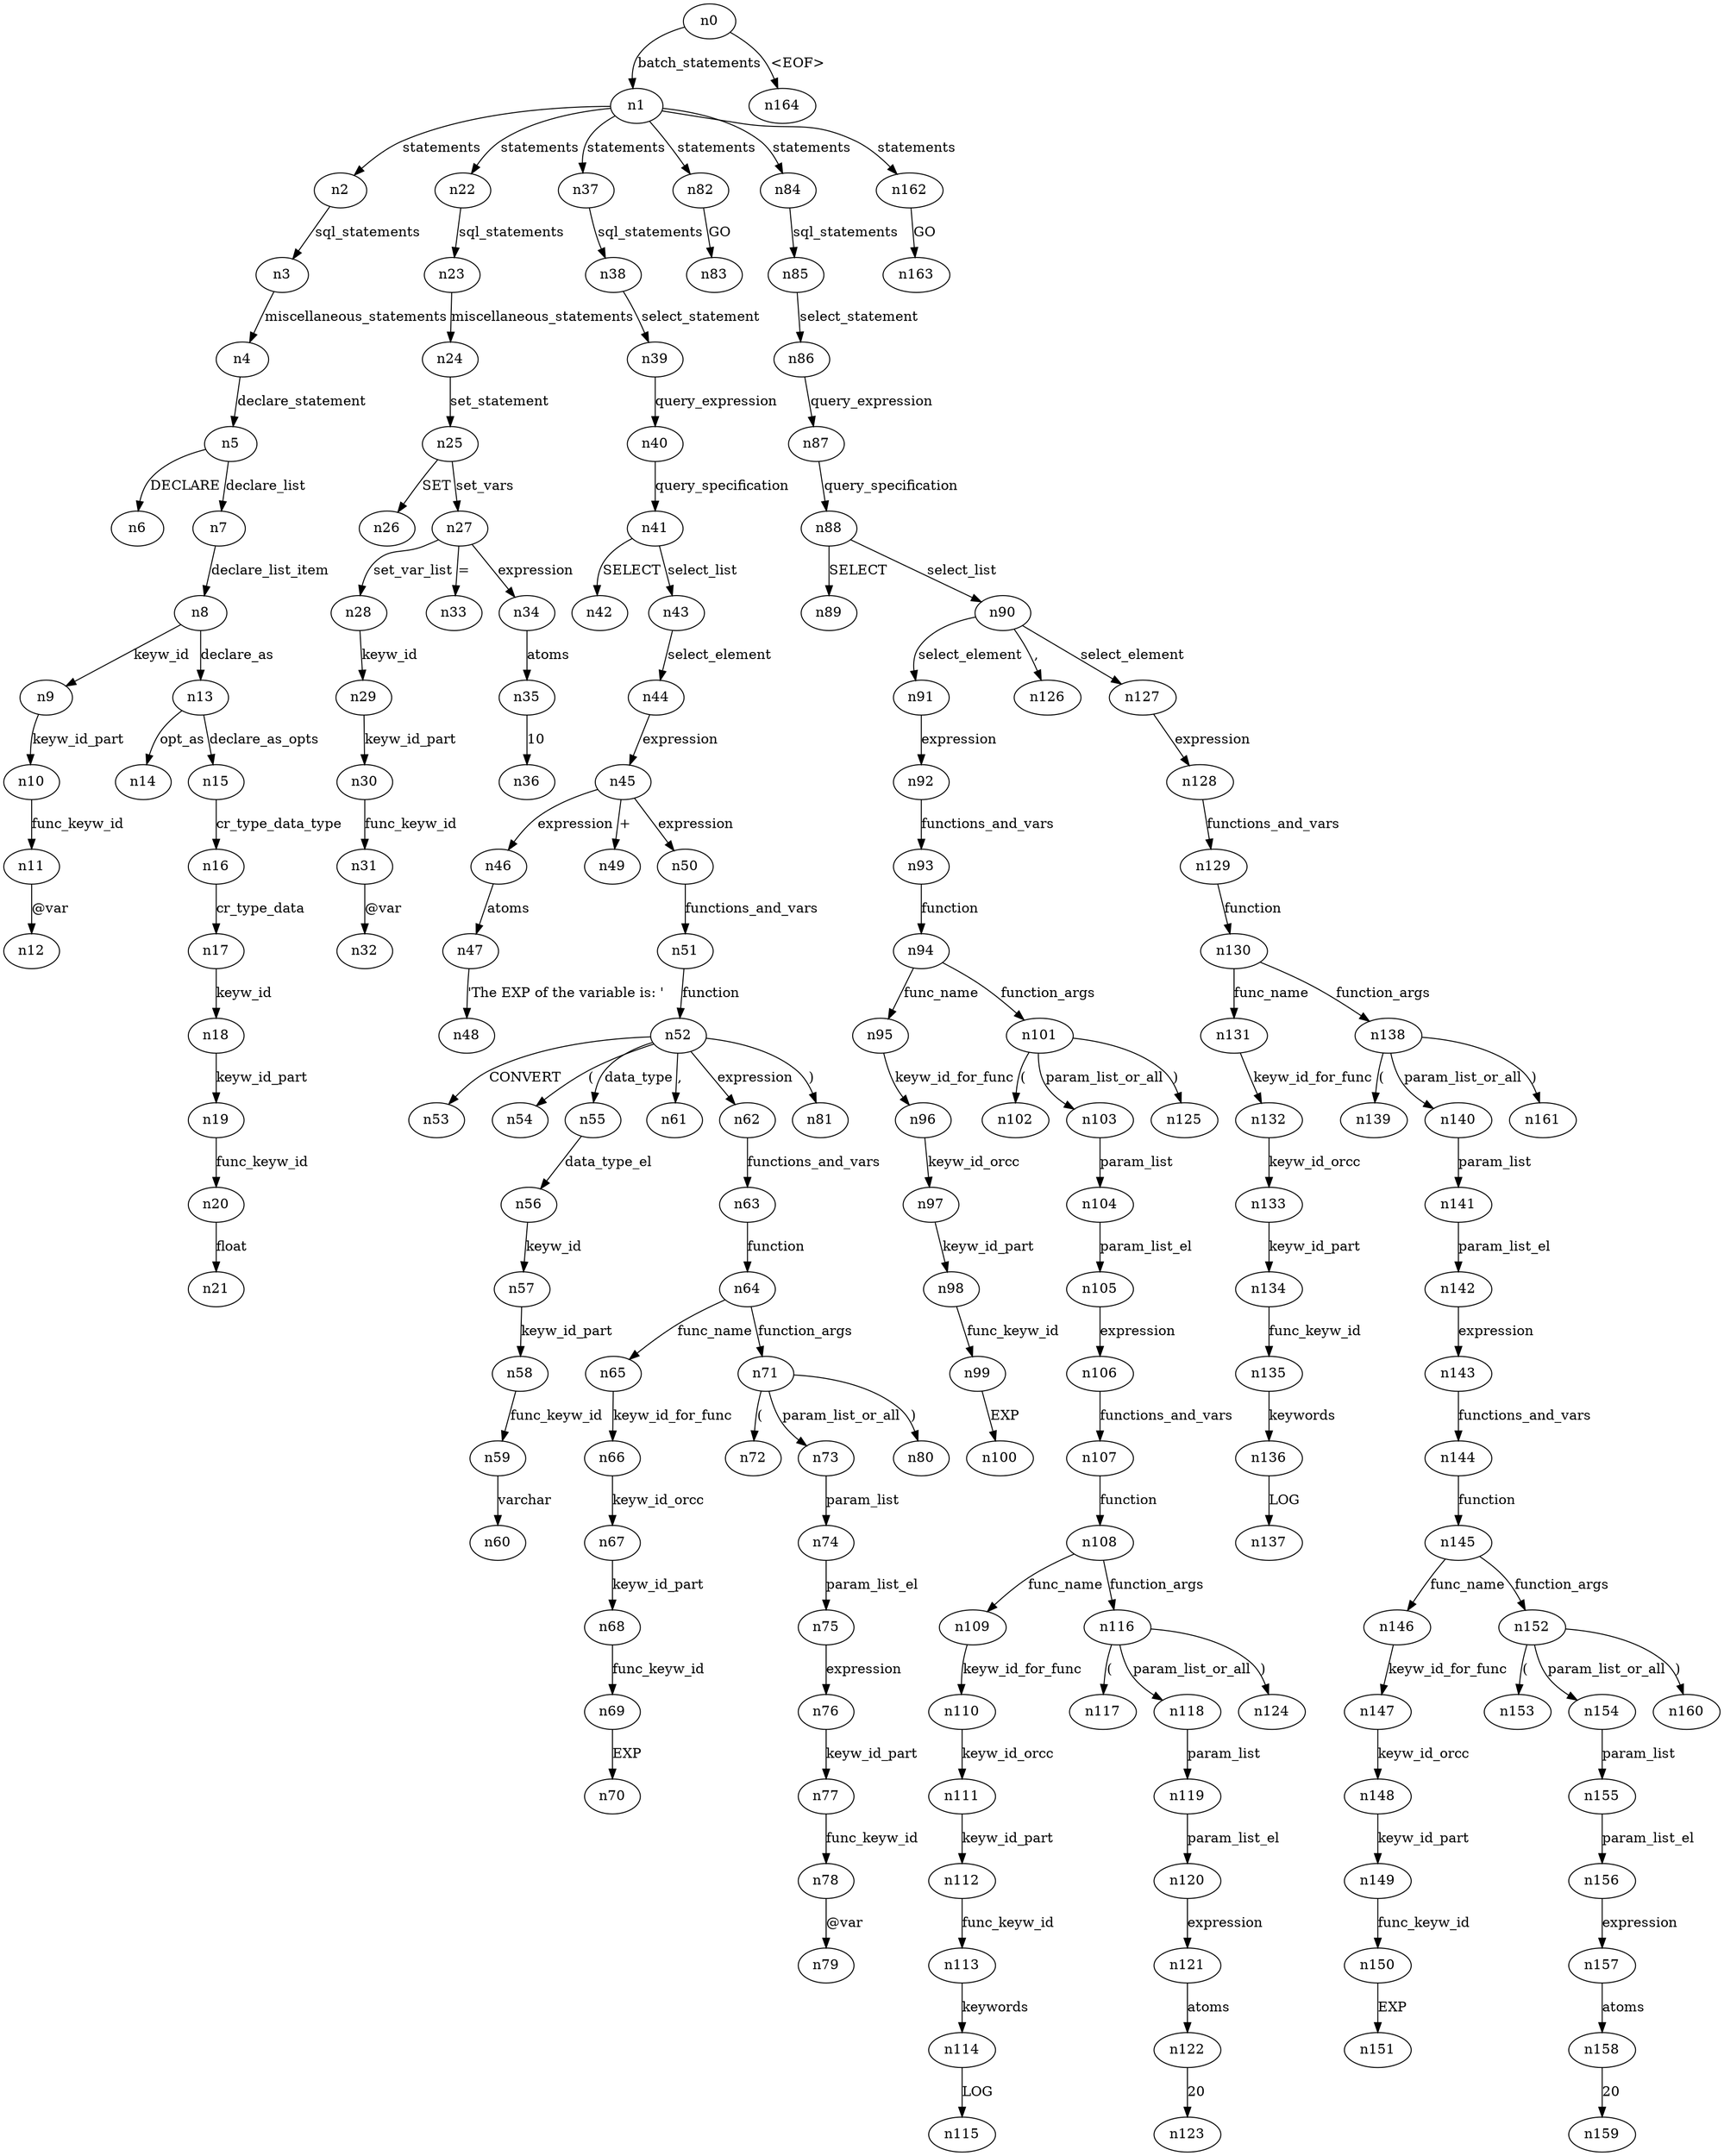 digraph ParseTree {
  n0 -> n1 [label="batch_statements"];
  n1 -> n2 [label="statements"];
  n2 -> n3 [label="sql_statements"];
  n3 -> n4 [label="miscellaneous_statements"];
  n4 -> n5 [label="declare_statement"];
  n5 -> n6 [label="DECLARE"];
  n5 -> n7 [label="declare_list"];
  n7 -> n8 [label="declare_list_item"];
  n8 -> n9 [label="keyw_id"];
  n9 -> n10 [label="keyw_id_part"];
  n10 -> n11 [label="func_keyw_id"];
  n11 -> n12 [label="@var"];
  n8 -> n13 [label="declare_as"];
  n13 -> n14 [label="opt_as"];
  n13 -> n15 [label="declare_as_opts"];
  n15 -> n16 [label="cr_type_data_type"];
  n16 -> n17 [label="cr_type_data"];
  n17 -> n18 [label="keyw_id"];
  n18 -> n19 [label="keyw_id_part"];
  n19 -> n20 [label="func_keyw_id"];
  n20 -> n21 [label="float"];
  n1 -> n22 [label="statements"];
  n22 -> n23 [label="sql_statements"];
  n23 -> n24 [label="miscellaneous_statements"];
  n24 -> n25 [label="set_statement"];
  n25 -> n26 [label="SET"];
  n25 -> n27 [label="set_vars"];
  n27 -> n28 [label="set_var_list"];
  n28 -> n29 [label="keyw_id"];
  n29 -> n30 [label="keyw_id_part"];
  n30 -> n31 [label="func_keyw_id"];
  n31 -> n32 [label="@var"];
  n27 -> n33 [label="="];
  n27 -> n34 [label="expression"];
  n34 -> n35 [label="atoms"];
  n35 -> n36 [label="10"];
  n1 -> n37 [label="statements"];
  n37 -> n38 [label="sql_statements"];
  n38 -> n39 [label="select_statement"];
  n39 -> n40 [label="query_expression"];
  n40 -> n41 [label="query_specification"];
  n41 -> n42 [label="SELECT"];
  n41 -> n43 [label="select_list"];
  n43 -> n44 [label="select_element"];
  n44 -> n45 [label="expression"];
  n45 -> n46 [label="expression"];
  n46 -> n47 [label="atoms"];
  n47 -> n48 [label="'The EXP of the variable is: '"];
  n45 -> n49 [label="+"];
  n45 -> n50 [label="expression"];
  n50 -> n51 [label="functions_and_vars"];
  n51 -> n52 [label="function"];
  n52 -> n53 [label="CONVERT"];
  n52 -> n54 [label="("];
  n52 -> n55 [label="data_type"];
  n55 -> n56 [label="data_type_el"];
  n56 -> n57 [label="keyw_id"];
  n57 -> n58 [label="keyw_id_part"];
  n58 -> n59 [label="func_keyw_id"];
  n59 -> n60 [label="varchar"];
  n52 -> n61 [label=","];
  n52 -> n62 [label="expression"];
  n62 -> n63 [label="functions_and_vars"];
  n63 -> n64 [label="function"];
  n64 -> n65 [label="func_name"];
  n65 -> n66 [label="keyw_id_for_func"];
  n66 -> n67 [label="keyw_id_orcc"];
  n67 -> n68 [label="keyw_id_part"];
  n68 -> n69 [label="func_keyw_id"];
  n69 -> n70 [label="EXP"];
  n64 -> n71 [label="function_args"];
  n71 -> n72 [label="("];
  n71 -> n73 [label="param_list_or_all"];
  n73 -> n74 [label="param_list"];
  n74 -> n75 [label="param_list_el"];
  n75 -> n76 [label="expression"];
  n76 -> n77 [label="keyw_id_part"];
  n77 -> n78 [label="func_keyw_id"];
  n78 -> n79 [label="@var"];
  n71 -> n80 [label=")"];
  n52 -> n81 [label=")"];
  n1 -> n82 [label="statements"];
  n82 -> n83 [label="GO"];
  n1 -> n84 [label="statements"];
  n84 -> n85 [label="sql_statements"];
  n85 -> n86 [label="select_statement"];
  n86 -> n87 [label="query_expression"];
  n87 -> n88 [label="query_specification"];
  n88 -> n89 [label="SELECT"];
  n88 -> n90 [label="select_list"];
  n90 -> n91 [label="select_element"];
  n91 -> n92 [label="expression"];
  n92 -> n93 [label="functions_and_vars"];
  n93 -> n94 [label="function"];
  n94 -> n95 [label="func_name"];
  n95 -> n96 [label="keyw_id_for_func"];
  n96 -> n97 [label="keyw_id_orcc"];
  n97 -> n98 [label="keyw_id_part"];
  n98 -> n99 [label="func_keyw_id"];
  n99 -> n100 [label="EXP"];
  n94 -> n101 [label="function_args"];
  n101 -> n102 [label="("];
  n101 -> n103 [label="param_list_or_all"];
  n103 -> n104 [label="param_list"];
  n104 -> n105 [label="param_list_el"];
  n105 -> n106 [label="expression"];
  n106 -> n107 [label="functions_and_vars"];
  n107 -> n108 [label="function"];
  n108 -> n109 [label="func_name"];
  n109 -> n110 [label="keyw_id_for_func"];
  n110 -> n111 [label="keyw_id_orcc"];
  n111 -> n112 [label="keyw_id_part"];
  n112 -> n113 [label="func_keyw_id"];
  n113 -> n114 [label="keywords"];
  n114 -> n115 [label="LOG"];
  n108 -> n116 [label="function_args"];
  n116 -> n117 [label="("];
  n116 -> n118 [label="param_list_or_all"];
  n118 -> n119 [label="param_list"];
  n119 -> n120 [label="param_list_el"];
  n120 -> n121 [label="expression"];
  n121 -> n122 [label="atoms"];
  n122 -> n123 [label="20"];
  n116 -> n124 [label=")"];
  n101 -> n125 [label=")"];
  n90 -> n126 [label=","];
  n90 -> n127 [label="select_element"];
  n127 -> n128 [label="expression"];
  n128 -> n129 [label="functions_and_vars"];
  n129 -> n130 [label="function"];
  n130 -> n131 [label="func_name"];
  n131 -> n132 [label="keyw_id_for_func"];
  n132 -> n133 [label="keyw_id_orcc"];
  n133 -> n134 [label="keyw_id_part"];
  n134 -> n135 [label="func_keyw_id"];
  n135 -> n136 [label="keywords"];
  n136 -> n137 [label="LOG"];
  n130 -> n138 [label="function_args"];
  n138 -> n139 [label="("];
  n138 -> n140 [label="param_list_or_all"];
  n140 -> n141 [label="param_list"];
  n141 -> n142 [label="param_list_el"];
  n142 -> n143 [label="expression"];
  n143 -> n144 [label="functions_and_vars"];
  n144 -> n145 [label="function"];
  n145 -> n146 [label="func_name"];
  n146 -> n147 [label="keyw_id_for_func"];
  n147 -> n148 [label="keyw_id_orcc"];
  n148 -> n149 [label="keyw_id_part"];
  n149 -> n150 [label="func_keyw_id"];
  n150 -> n151 [label="EXP"];
  n145 -> n152 [label="function_args"];
  n152 -> n153 [label="("];
  n152 -> n154 [label="param_list_or_all"];
  n154 -> n155 [label="param_list"];
  n155 -> n156 [label="param_list_el"];
  n156 -> n157 [label="expression"];
  n157 -> n158 [label="atoms"];
  n158 -> n159 [label="20"];
  n152 -> n160 [label=")"];
  n138 -> n161 [label=")"];
  n1 -> n162 [label="statements"];
  n162 -> n163 [label="GO"];
  n0 -> n164 [label="<EOF>"];
}